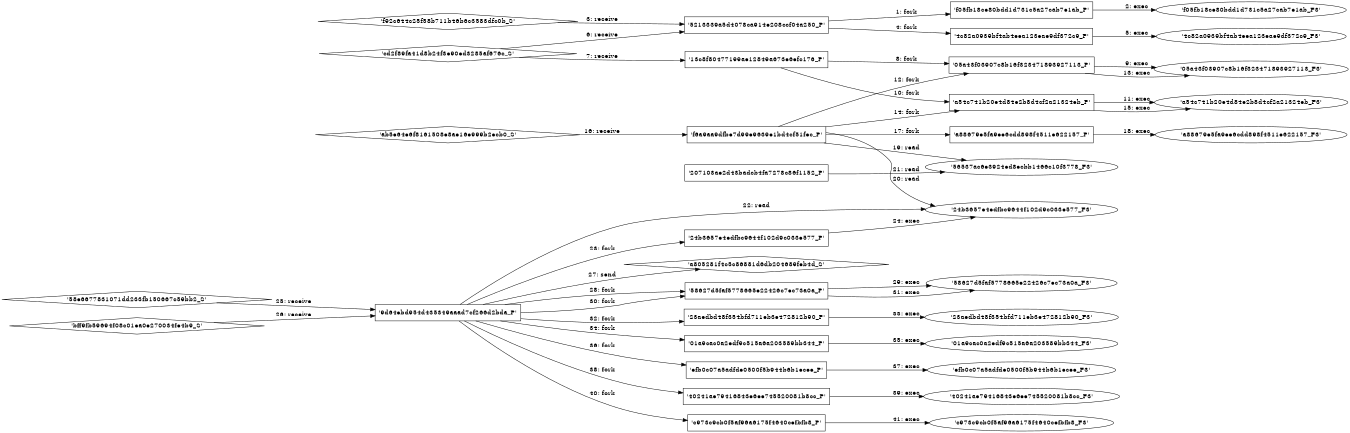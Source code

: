 digraph "D:\Learning\Paper\apt\基于CTI的攻击预警\Dataset\攻击图\ASGfromALLCTI\Introducing ROKRAT.dot" {
rankdir="LR"
size="9"
fixedsize="false"
splines="true"
nodesep=0.3
ranksep=0
fontsize=10
overlap="scalexy"
engine= "neato"
	"'5213339a5d4078ca914e208ccf04a250_P'" [node_type=Process shape=box]
	"'f05fb18ce80bdd1d731c5a27cab7e1ab_P'" [node_type=Process shape=box]
	"'5213339a5d4078ca914e208ccf04a250_P'" -> "'f05fb18ce80bdd1d731c5a27cab7e1ab_P'" [label="1: fork"]
	"'f05fb18ce80bdd1d731c5a27cab7e1ab_P'" [node_type=Process shape=box]
	"'f05fb18ce80bdd1d731c5a27cab7e1ab_F3'" [node_type=File shape=ellipse]
	"'f05fb18ce80bdd1d731c5a27cab7e1ab_P'" -> "'f05fb18ce80bdd1d731c5a27cab7e1ab_F3'" [label="2: exec"]
	"'5213339a5d4078ca914e208ccf04a250_P'" [node_type=Process shape=box]
	"'f92c644c25f58b711b46b6c3583dfc0b_S'" [node_type=Socket shape=diamond]
	"'f92c644c25f58b711b46b6c3583dfc0b_S'" -> "'5213339a5d4078ca914e208ccf04a250_P'" [label="3: receive"]
	"'5213339a5d4078ca914e208ccf04a250_P'" [node_type=Process shape=box]
	"'4c82a0939bf4ab4eea123eae9df372c9_P'" [node_type=Process shape=box]
	"'5213339a5d4078ca914e208ccf04a250_P'" -> "'4c82a0939bf4ab4eea123eae9df372c9_P'" [label="4: fork"]
	"'4c82a0939bf4ab4eea123eae9df372c9_P'" [node_type=Process shape=box]
	"'4c82a0939bf4ab4eea123eae9df372c9_F3'" [node_type=File shape=ellipse]
	"'4c82a0939bf4ab4eea123eae9df372c9_P'" -> "'4c82a0939bf4ab4eea123eae9df372c9_F3'" [label="5: exec"]
	"'5213339a5d4078ca914e208ccf04a250_P'" [node_type=Process shape=box]
	"'cd2f89fa41d8b24f3e90ed3285af676c_S'" [node_type=Socket shape=diamond]
	"'cd2f89fa41d8b24f3e90ed3285af676c_S'" -> "'5213339a5d4078ca914e208ccf04a250_P'" [label="6: receive"]
	"'13c8f80477199ae12849a673e6efc176_P'" [node_type=Process shape=box]
	"'cd2f89fa41d8b24f3e90ed3285af676c_S'" [node_type=Socket shape=diamond]
	"'cd2f89fa41d8b24f3e90ed3285af676c_S'" -> "'13c8f80477199ae12849a673e6efc176_P'" [label="7: receive"]
	"'13c8f80477199ae12849a673e6efc176_P'" [node_type=Process shape=box]
	"'05a43f03907c8b16f323471893927113_P'" [node_type=Process shape=box]
	"'13c8f80477199ae12849a673e6efc176_P'" -> "'05a43f03907c8b16f323471893927113_P'" [label="8: fork"]
	"'05a43f03907c8b16f323471893927113_P'" [node_type=Process shape=box]
	"'05a43f03907c8b16f323471893927113_F3'" [node_type=File shape=ellipse]
	"'05a43f03907c8b16f323471893927113_P'" -> "'05a43f03907c8b16f323471893927113_F3'" [label="9: exec"]
	"'13c8f80477199ae12849a673e6efc176_P'" [node_type=Process shape=box]
	"'a54c741b20e4d84e2b8d4cf2a21324eb_P'" [node_type=Process shape=box]
	"'13c8f80477199ae12849a673e6efc176_P'" -> "'a54c741b20e4d84e2b8d4cf2a21324eb_P'" [label="10: fork"]
	"'a54c741b20e4d84e2b8d4cf2a21324eb_P'" [node_type=Process shape=box]
	"'a54c741b20e4d84e2b8d4cf2a21324eb_F3'" [node_type=File shape=ellipse]
	"'a54c741b20e4d84e2b8d4cf2a21324eb_P'" -> "'a54c741b20e4d84e2b8d4cf2a21324eb_F3'" [label="11: exec"]
	"'f6a9aa9dfbe7d99e9639e1bd4cf51fec_P'" [node_type=Process shape=box]
	"'05a43f03907c8b16f323471893927113_P'" [node_type=Process shape=box]
	"'f6a9aa9dfbe7d99e9639e1bd4cf51fec_P'" -> "'05a43f03907c8b16f323471893927113_P'" [label="12: fork"]
	"'05a43f03907c8b16f323471893927113_P'" [node_type=Process shape=box]
	"'05a43f03907c8b16f323471893927113_F3'" [node_type=File shape=ellipse]
	"'05a43f03907c8b16f323471893927113_P'" -> "'05a43f03907c8b16f323471893927113_F3'" [label="13: exec"]
	"'f6a9aa9dfbe7d99e9639e1bd4cf51fec_P'" [node_type=Process shape=box]
	"'a54c741b20e4d84e2b8d4cf2a21324eb_P'" [node_type=Process shape=box]
	"'f6a9aa9dfbe7d99e9639e1bd4cf51fec_P'" -> "'a54c741b20e4d84e2b8d4cf2a21324eb_P'" [label="14: fork"]
	"'a54c741b20e4d84e2b8d4cf2a21324eb_P'" [node_type=Process shape=box]
	"'a54c741b20e4d84e2b8d4cf2a21324eb_F3'" [node_type=File shape=ellipse]
	"'a54c741b20e4d84e2b8d4cf2a21324eb_P'" -> "'a54c741b20e4d84e2b8d4cf2a21324eb_F3'" [label="15: exec"]
	"'f6a9aa9dfbe7d99e9639e1bd4cf51fec_P'" [node_type=Process shape=box]
	"'ab5e64e6f8161508e8ae16e999b2ecb0_S'" [node_type=Socket shape=diamond]
	"'ab5e64e6f8161508e8ae16e999b2ecb0_S'" -> "'f6a9aa9dfbe7d99e9639e1bd4cf51fec_P'" [label="16: receive"]
	"'f6a9aa9dfbe7d99e9639e1bd4cf51fec_P'" [node_type=Process shape=box]
	"'a88679e5fa9ee6cdd898f4511e622157_P'" [node_type=Process shape=box]
	"'f6a9aa9dfbe7d99e9639e1bd4cf51fec_P'" -> "'a88679e5fa9ee6cdd898f4511e622157_P'" [label="17: fork"]
	"'a88679e5fa9ee6cdd898f4511e622157_P'" [node_type=Process shape=box]
	"'a88679e5fa9ee6cdd898f4511e622157_F3'" [node_type=File shape=ellipse]
	"'a88679e5fa9ee6cdd898f4511e622157_P'" -> "'a88679e5fa9ee6cdd898f4511e622157_F3'" [label="18: exec"]
	"'56537ac6e3924ed8ecbb1466c10f3778_F3'" [node_type=file shape=ellipse]
	"'f6a9aa9dfbe7d99e9639e1bd4cf51fec_P'" [node_type=Process shape=box]
	"'f6a9aa9dfbe7d99e9639e1bd4cf51fec_P'" -> "'56537ac6e3924ed8ecbb1466c10f3778_F3'" [label="19: read"]
	"'24b3657e4edfbc9644f102d9c033e577_F3'" [node_type=file shape=ellipse]
	"'f6a9aa9dfbe7d99e9639e1bd4cf51fec_P'" [node_type=Process shape=box]
	"'f6a9aa9dfbe7d99e9639e1bd4cf51fec_P'" -> "'24b3657e4edfbc9644f102d9c033e577_F3'" [label="20: read"]
	"'56537ac6e3924ed8ecbb1466c10f3778_F3'" [node_type=file shape=ellipse]
	"'207103ae2d43badcb4fa7278c86f1152_P'" [node_type=Process shape=box]
	"'207103ae2d43badcb4fa7278c86f1152_P'" -> "'56537ac6e3924ed8ecbb1466c10f3778_F3'" [label="21: read"]
	"'24b3657e4edfbc9644f102d9c033e577_F3'" [node_type=file shape=ellipse]
	"'9d64ebd954d435349aaad7cf266d2bda_P'" [node_type=Process shape=box]
	"'9d64ebd954d435349aaad7cf266d2bda_P'" -> "'24b3657e4edfbc9644f102d9c033e577_F3'" [label="22: read"]
	"'9d64ebd954d435349aaad7cf266d2bda_P'" [node_type=Process shape=box]
	"'24b3657e4edfbc9644f102d9c033e577_P'" [node_type=Process shape=box]
	"'9d64ebd954d435349aaad7cf266d2bda_P'" -> "'24b3657e4edfbc9644f102d9c033e577_P'" [label="23: fork"]
	"'24b3657e4edfbc9644f102d9c033e577_P'" [node_type=Process shape=box]
	"'24b3657e4edfbc9644f102d9c033e577_F3'" [node_type=File shape=ellipse]
	"'24b3657e4edfbc9644f102d9c033e577_P'" -> "'24b3657e4edfbc9644f102d9c033e577_F3'" [label="24: exec"]
	"'9d64ebd954d435349aaad7cf266d2bda_P'" [node_type=Process shape=box]
	"'58e6677831071dd233fb150667c59bb2_S'" [node_type=Socket shape=diamond]
	"'58e6677831071dd233fb150667c59bb2_S'" -> "'9d64ebd954d435349aaad7cf266d2bda_P'" [label="25: receive"]
	"'9d64ebd954d435349aaad7cf266d2bda_P'" [node_type=Process shape=box]
	"'bff9fb59694f08c01ea0e270034fe4b9_S'" [node_type=Socket shape=diamond]
	"'bff9fb59694f08c01ea0e270034fe4b9_S'" -> "'9d64ebd954d435349aaad7cf266d2bda_P'" [label="26: receive"]
	"'a805281f4c5c86881d6db204689feb4d_S'" [node_type=Socket shape=diamond]
	"'9d64ebd954d435349aaad7cf266d2bda_P'" [node_type=Process shape=box]
	"'9d64ebd954d435349aaad7cf266d2bda_P'" -> "'a805281f4c5c86881d6db204689feb4d_S'" [label="27: send"]
	"'9d64ebd954d435349aaad7cf266d2bda_P'" [node_type=Process shape=box]
	"'58627d5faf5778665e22426c7ec73a0a_P'" [node_type=Process shape=box]
	"'9d64ebd954d435349aaad7cf266d2bda_P'" -> "'58627d5faf5778665e22426c7ec73a0a_P'" [label="28: fork"]
	"'58627d5faf5778665e22426c7ec73a0a_P'" [node_type=Process shape=box]
	"'58627d5faf5778665e22426c7ec73a0a_F3'" [node_type=File shape=ellipse]
	"'58627d5faf5778665e22426c7ec73a0a_P'" -> "'58627d5faf5778665e22426c7ec73a0a_F3'" [label="29: exec"]
	"'9d64ebd954d435349aaad7cf266d2bda_P'" [node_type=Process shape=box]
	"'58627d5faf5778665e22426c7ec73a0a_P'" [node_type=Process shape=box]
	"'9d64ebd954d435349aaad7cf266d2bda_P'" -> "'58627d5faf5778665e22426c7ec73a0a_P'" [label="30: fork"]
	"'58627d5faf5778665e22426c7ec73a0a_P'" [node_type=Process shape=box]
	"'58627d5faf5778665e22426c7ec73a0a_F3'" [node_type=File shape=ellipse]
	"'58627d5faf5778665e22426c7ec73a0a_P'" -> "'58627d5faf5778665e22426c7ec73a0a_F3'" [label="31: exec"]
	"'9d64ebd954d435349aaad7cf266d2bda_P'" [node_type=Process shape=box]
	"'23aedbd48f354bfd711eb3e472812b90_P'" [node_type=Process shape=box]
	"'9d64ebd954d435349aaad7cf266d2bda_P'" -> "'23aedbd48f354bfd711eb3e472812b90_P'" [label="32: fork"]
	"'23aedbd48f354bfd711eb3e472812b90_P'" [node_type=Process shape=box]
	"'23aedbd48f354bfd711eb3e472812b90_F3'" [node_type=File shape=ellipse]
	"'23aedbd48f354bfd711eb3e472812b90_P'" -> "'23aedbd48f354bfd711eb3e472812b90_F3'" [label="33: exec"]
	"'9d64ebd954d435349aaad7cf266d2bda_P'" [node_type=Process shape=box]
	"'01a9cac0a2edf9c515a6a203589bb344_P'" [node_type=Process shape=box]
	"'9d64ebd954d435349aaad7cf266d2bda_P'" -> "'01a9cac0a2edf9c515a6a203589bb344_P'" [label="34: fork"]
	"'01a9cac0a2edf9c515a6a203589bb344_P'" [node_type=Process shape=box]
	"'01a9cac0a2edf9c515a6a203589bb344_F3'" [node_type=File shape=ellipse]
	"'01a9cac0a2edf9c515a6a203589bb344_P'" -> "'01a9cac0a2edf9c515a6a203589bb344_F3'" [label="35: exec"]
	"'9d64ebd954d435349aaad7cf266d2bda_P'" [node_type=Process shape=box]
	"'efb0c07a5adfde0500f5b944b6b1ecee_P'" [node_type=Process shape=box]
	"'9d64ebd954d435349aaad7cf266d2bda_P'" -> "'efb0c07a5adfde0500f5b944b6b1ecee_P'" [label="36: fork"]
	"'efb0c07a5adfde0500f5b944b6b1ecee_P'" [node_type=Process shape=box]
	"'efb0c07a5adfde0500f5b944b6b1ecee_F3'" [node_type=File shape=ellipse]
	"'efb0c07a5adfde0500f5b944b6b1ecee_P'" -> "'efb0c07a5adfde0500f5b944b6b1ecee_F3'" [label="37: exec"]
	"'9d64ebd954d435349aaad7cf266d2bda_P'" [node_type=Process shape=box]
	"'40241ae79416843e6ee745520081b8cc_P'" [node_type=Process shape=box]
	"'9d64ebd954d435349aaad7cf266d2bda_P'" -> "'40241ae79416843e6ee745520081b8cc_P'" [label="38: fork"]
	"'40241ae79416843e6ee745520081b8cc_P'" [node_type=Process shape=box]
	"'40241ae79416843e6ee745520081b8cc_F3'" [node_type=File shape=ellipse]
	"'40241ae79416843e6ee745520081b8cc_P'" -> "'40241ae79416843e6ee745520081b8cc_F3'" [label="39: exec"]
	"'9d64ebd954d435349aaad7cf266d2bda_P'" [node_type=Process shape=box]
	"'c973c9cb0f5af96a6175f4640cefbfb8_P'" [node_type=Process shape=box]
	"'9d64ebd954d435349aaad7cf266d2bda_P'" -> "'c973c9cb0f5af96a6175f4640cefbfb8_P'" [label="40: fork"]
	"'c973c9cb0f5af96a6175f4640cefbfb8_P'" [node_type=Process shape=box]
	"'c973c9cb0f5af96a6175f4640cefbfb8_F3'" [node_type=File shape=ellipse]
	"'c973c9cb0f5af96a6175f4640cefbfb8_P'" -> "'c973c9cb0f5af96a6175f4640cefbfb8_F3'" [label="41: exec"]
}
